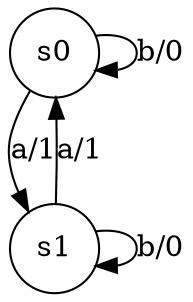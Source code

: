 digraph fsm{
	s_0 [label="s0" shape="circle"]
	s_1 [label="s1" shape="circle"]
	
	s_0 -> s_1[label="a/1"]
	
	s_0 -> s_0[label="b/0"]
	
	s_1 -> s_1[label="b/0"]
	
	s_1 -> s_0[label="a/1"]
}